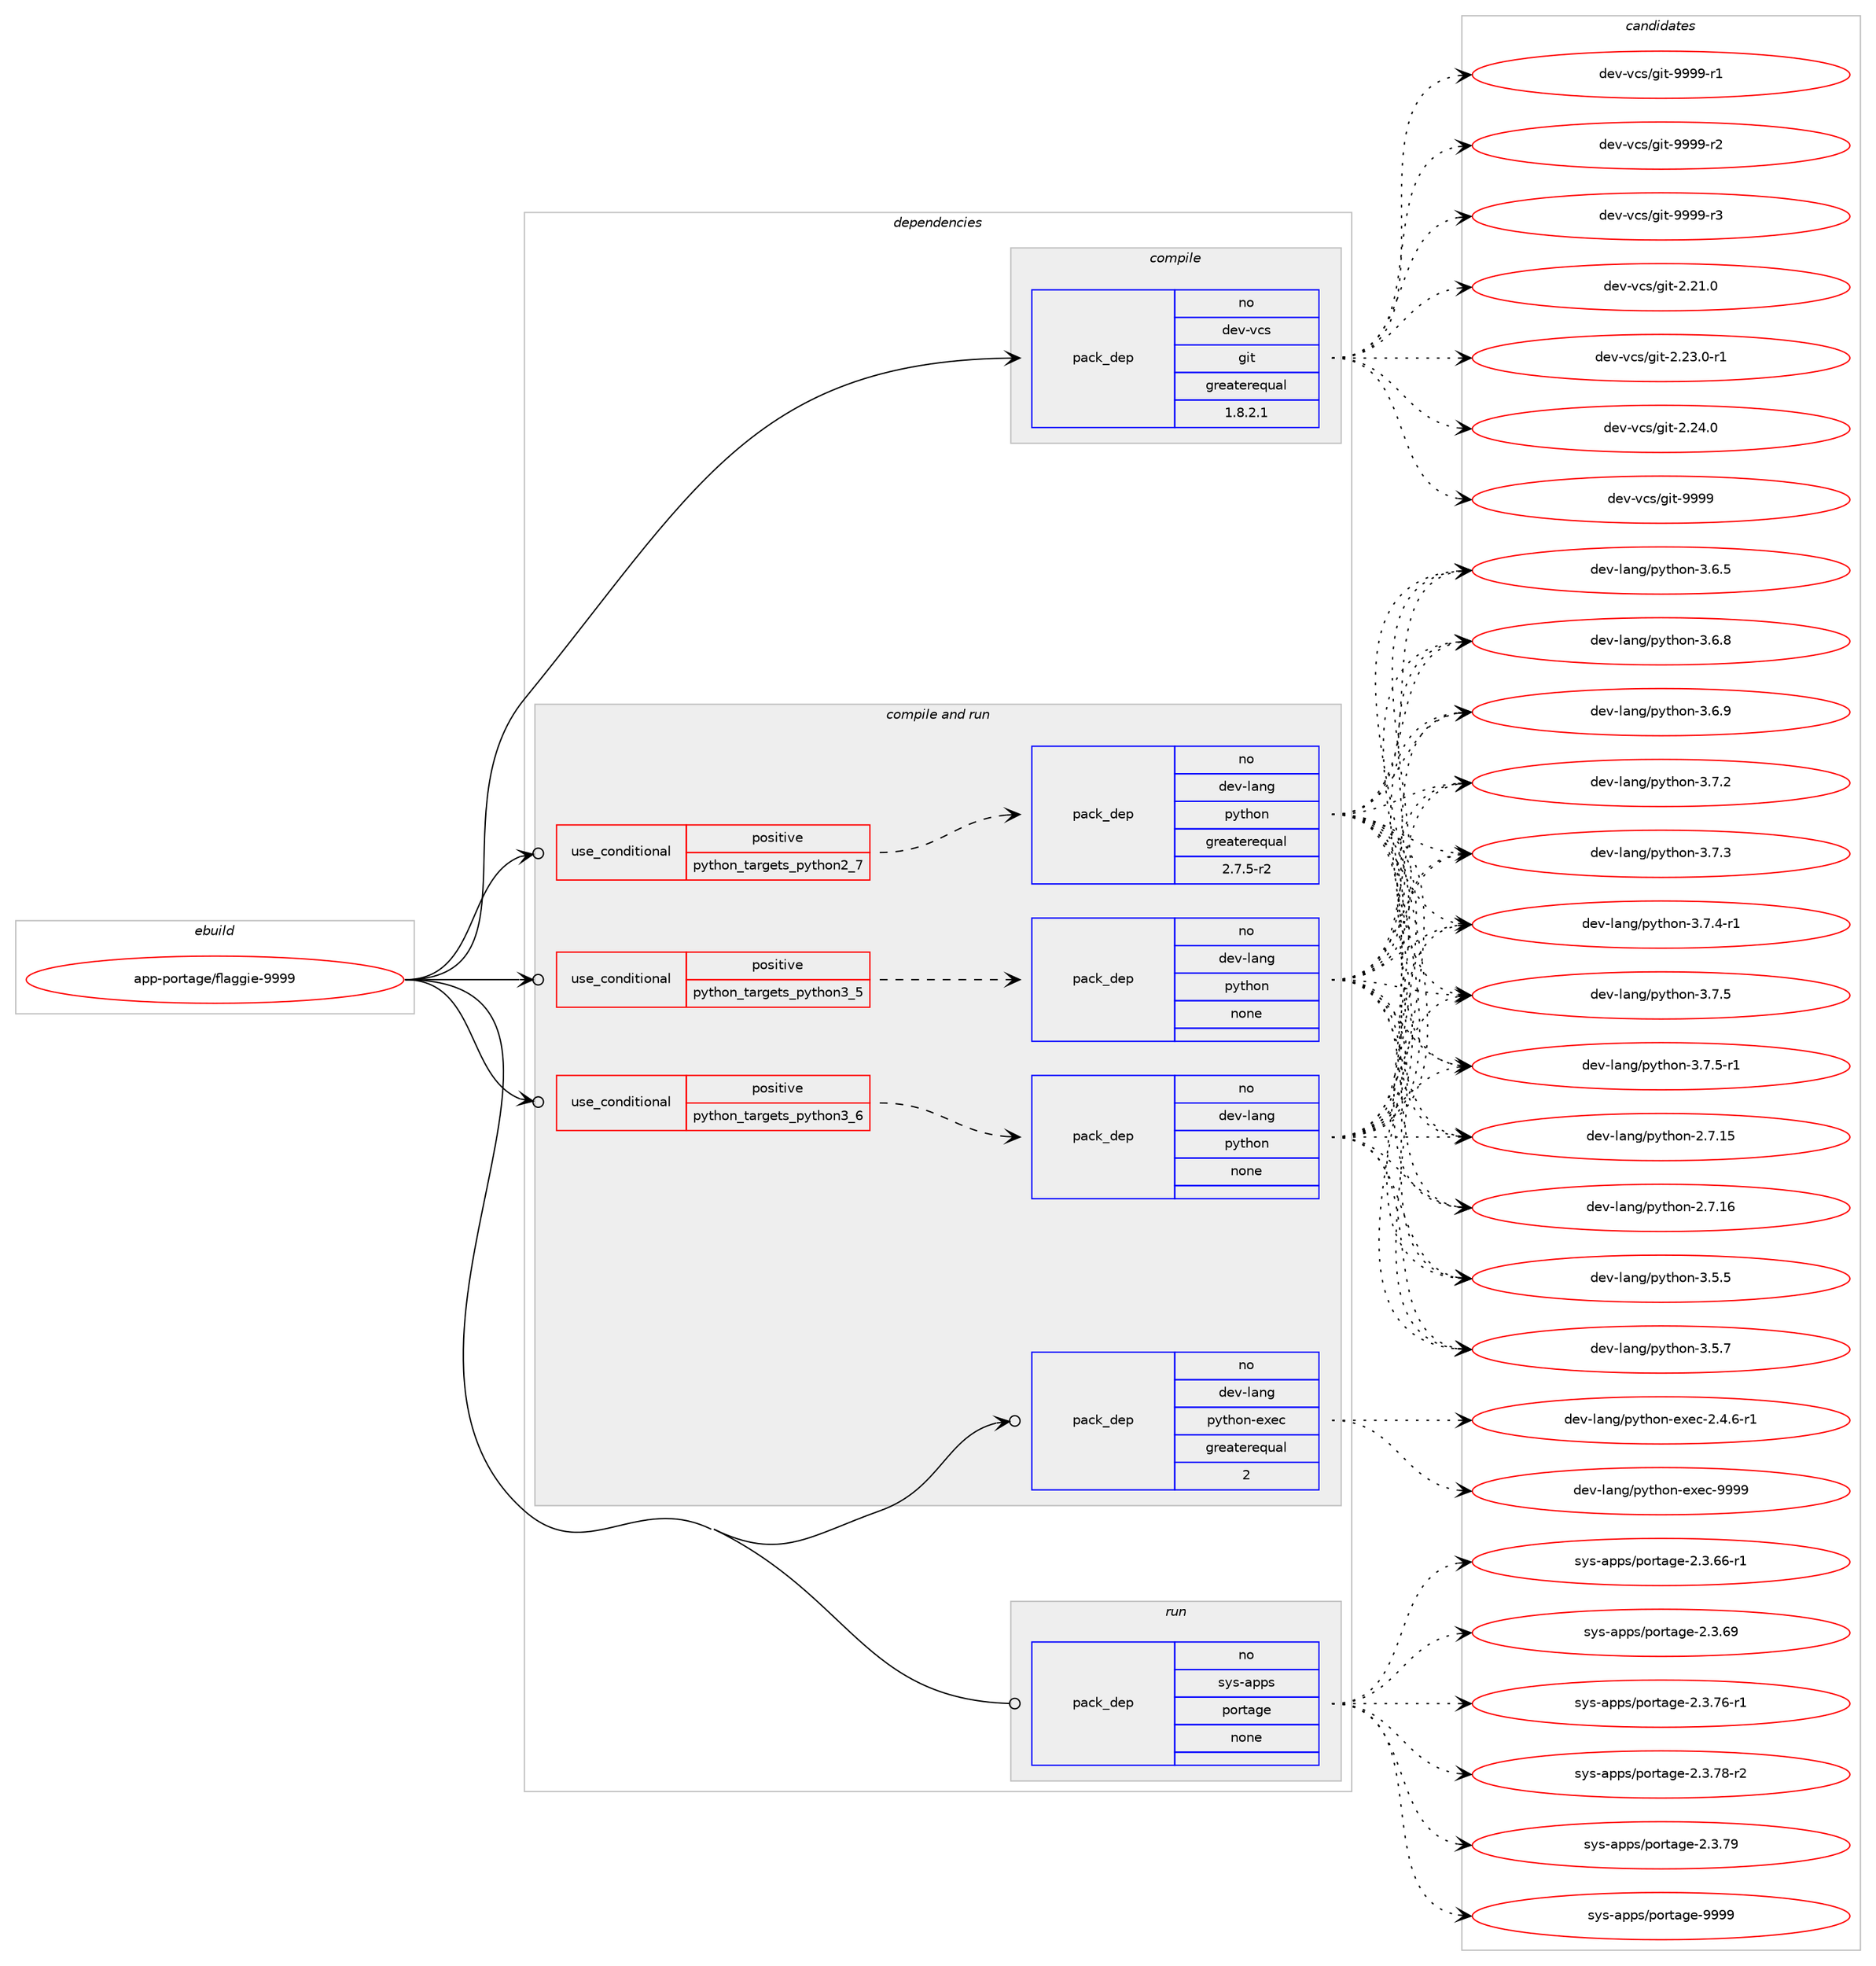 digraph prolog {

# *************
# Graph options
# *************

newrank=true;
concentrate=true;
compound=true;
graph [rankdir=LR,fontname=Helvetica,fontsize=10,ranksep=1.5];#, ranksep=2.5, nodesep=0.2];
edge  [arrowhead=vee];
node  [fontname=Helvetica,fontsize=10];

# **********
# The ebuild
# **********

subgraph cluster_leftcol {
color=gray;
rank=same;
label=<<i>ebuild</i>>;
id [label="app-portage/flaggie-9999", color=red, width=4, href="../app-portage/flaggie-9999.svg"];
}

# ****************
# The dependencies
# ****************

subgraph cluster_midcol {
color=gray;
label=<<i>dependencies</i>>;
subgraph cluster_compile {
fillcolor="#eeeeee";
style=filled;
label=<<i>compile</i>>;
subgraph pack375556 {
dependency505107 [label=<<TABLE BORDER="0" CELLBORDER="1" CELLSPACING="0" CELLPADDING="4" WIDTH="220"><TR><TD ROWSPAN="6" CELLPADDING="30">pack_dep</TD></TR><TR><TD WIDTH="110">no</TD></TR><TR><TD>dev-vcs</TD></TR><TR><TD>git</TD></TR><TR><TD>greaterequal</TD></TR><TR><TD>1.8.2.1</TD></TR></TABLE>>, shape=none, color=blue];
}
id:e -> dependency505107:w [weight=20,style="solid",arrowhead="vee"];
}
subgraph cluster_compileandrun {
fillcolor="#eeeeee";
style=filled;
label=<<i>compile and run</i>>;
subgraph cond120420 {
dependency505108 [label=<<TABLE BORDER="0" CELLBORDER="1" CELLSPACING="0" CELLPADDING="4"><TR><TD ROWSPAN="3" CELLPADDING="10">use_conditional</TD></TR><TR><TD>positive</TD></TR><TR><TD>python_targets_python2_7</TD></TR></TABLE>>, shape=none, color=red];
subgraph pack375557 {
dependency505109 [label=<<TABLE BORDER="0" CELLBORDER="1" CELLSPACING="0" CELLPADDING="4" WIDTH="220"><TR><TD ROWSPAN="6" CELLPADDING="30">pack_dep</TD></TR><TR><TD WIDTH="110">no</TD></TR><TR><TD>dev-lang</TD></TR><TR><TD>python</TD></TR><TR><TD>greaterequal</TD></TR><TR><TD>2.7.5-r2</TD></TR></TABLE>>, shape=none, color=blue];
}
dependency505108:e -> dependency505109:w [weight=20,style="dashed",arrowhead="vee"];
}
id:e -> dependency505108:w [weight=20,style="solid",arrowhead="odotvee"];
subgraph cond120421 {
dependency505110 [label=<<TABLE BORDER="0" CELLBORDER="1" CELLSPACING="0" CELLPADDING="4"><TR><TD ROWSPAN="3" CELLPADDING="10">use_conditional</TD></TR><TR><TD>positive</TD></TR><TR><TD>python_targets_python3_5</TD></TR></TABLE>>, shape=none, color=red];
subgraph pack375558 {
dependency505111 [label=<<TABLE BORDER="0" CELLBORDER="1" CELLSPACING="0" CELLPADDING="4" WIDTH="220"><TR><TD ROWSPAN="6" CELLPADDING="30">pack_dep</TD></TR><TR><TD WIDTH="110">no</TD></TR><TR><TD>dev-lang</TD></TR><TR><TD>python</TD></TR><TR><TD>none</TD></TR><TR><TD></TD></TR></TABLE>>, shape=none, color=blue];
}
dependency505110:e -> dependency505111:w [weight=20,style="dashed",arrowhead="vee"];
}
id:e -> dependency505110:w [weight=20,style="solid",arrowhead="odotvee"];
subgraph cond120422 {
dependency505112 [label=<<TABLE BORDER="0" CELLBORDER="1" CELLSPACING="0" CELLPADDING="4"><TR><TD ROWSPAN="3" CELLPADDING="10">use_conditional</TD></TR><TR><TD>positive</TD></TR><TR><TD>python_targets_python3_6</TD></TR></TABLE>>, shape=none, color=red];
subgraph pack375559 {
dependency505113 [label=<<TABLE BORDER="0" CELLBORDER="1" CELLSPACING="0" CELLPADDING="4" WIDTH="220"><TR><TD ROWSPAN="6" CELLPADDING="30">pack_dep</TD></TR><TR><TD WIDTH="110">no</TD></TR><TR><TD>dev-lang</TD></TR><TR><TD>python</TD></TR><TR><TD>none</TD></TR><TR><TD></TD></TR></TABLE>>, shape=none, color=blue];
}
dependency505112:e -> dependency505113:w [weight=20,style="dashed",arrowhead="vee"];
}
id:e -> dependency505112:w [weight=20,style="solid",arrowhead="odotvee"];
subgraph pack375560 {
dependency505114 [label=<<TABLE BORDER="0" CELLBORDER="1" CELLSPACING="0" CELLPADDING="4" WIDTH="220"><TR><TD ROWSPAN="6" CELLPADDING="30">pack_dep</TD></TR><TR><TD WIDTH="110">no</TD></TR><TR><TD>dev-lang</TD></TR><TR><TD>python-exec</TD></TR><TR><TD>greaterequal</TD></TR><TR><TD>2</TD></TR></TABLE>>, shape=none, color=blue];
}
id:e -> dependency505114:w [weight=20,style="solid",arrowhead="odotvee"];
}
subgraph cluster_run {
fillcolor="#eeeeee";
style=filled;
label=<<i>run</i>>;
subgraph pack375561 {
dependency505115 [label=<<TABLE BORDER="0" CELLBORDER="1" CELLSPACING="0" CELLPADDING="4" WIDTH="220"><TR><TD ROWSPAN="6" CELLPADDING="30">pack_dep</TD></TR><TR><TD WIDTH="110">no</TD></TR><TR><TD>sys-apps</TD></TR><TR><TD>portage</TD></TR><TR><TD>none</TD></TR><TR><TD></TD></TR></TABLE>>, shape=none, color=blue];
}
id:e -> dependency505115:w [weight=20,style="solid",arrowhead="odot"];
}
}

# **************
# The candidates
# **************

subgraph cluster_choices {
rank=same;
color=gray;
label=<<i>candidates</i>>;

subgraph choice375556 {
color=black;
nodesep=1;
choice10010111845118991154710310511645504650494648 [label="dev-vcs/git-2.21.0", color=red, width=4,href="../dev-vcs/git-2.21.0.svg"];
choice100101118451189911547103105116455046505146484511449 [label="dev-vcs/git-2.23.0-r1", color=red, width=4,href="../dev-vcs/git-2.23.0-r1.svg"];
choice10010111845118991154710310511645504650524648 [label="dev-vcs/git-2.24.0", color=red, width=4,href="../dev-vcs/git-2.24.0.svg"];
choice1001011184511899115471031051164557575757 [label="dev-vcs/git-9999", color=red, width=4,href="../dev-vcs/git-9999.svg"];
choice10010111845118991154710310511645575757574511449 [label="dev-vcs/git-9999-r1", color=red, width=4,href="../dev-vcs/git-9999-r1.svg"];
choice10010111845118991154710310511645575757574511450 [label="dev-vcs/git-9999-r2", color=red, width=4,href="../dev-vcs/git-9999-r2.svg"];
choice10010111845118991154710310511645575757574511451 [label="dev-vcs/git-9999-r3", color=red, width=4,href="../dev-vcs/git-9999-r3.svg"];
dependency505107:e -> choice10010111845118991154710310511645504650494648:w [style=dotted,weight="100"];
dependency505107:e -> choice100101118451189911547103105116455046505146484511449:w [style=dotted,weight="100"];
dependency505107:e -> choice10010111845118991154710310511645504650524648:w [style=dotted,weight="100"];
dependency505107:e -> choice1001011184511899115471031051164557575757:w [style=dotted,weight="100"];
dependency505107:e -> choice10010111845118991154710310511645575757574511449:w [style=dotted,weight="100"];
dependency505107:e -> choice10010111845118991154710310511645575757574511450:w [style=dotted,weight="100"];
dependency505107:e -> choice10010111845118991154710310511645575757574511451:w [style=dotted,weight="100"];
}
subgraph choice375557 {
color=black;
nodesep=1;
choice10010111845108971101034711212111610411111045504655464953 [label="dev-lang/python-2.7.15", color=red, width=4,href="../dev-lang/python-2.7.15.svg"];
choice10010111845108971101034711212111610411111045504655464954 [label="dev-lang/python-2.7.16", color=red, width=4,href="../dev-lang/python-2.7.16.svg"];
choice100101118451089711010347112121116104111110455146534653 [label="dev-lang/python-3.5.5", color=red, width=4,href="../dev-lang/python-3.5.5.svg"];
choice100101118451089711010347112121116104111110455146534655 [label="dev-lang/python-3.5.7", color=red, width=4,href="../dev-lang/python-3.5.7.svg"];
choice100101118451089711010347112121116104111110455146544653 [label="dev-lang/python-3.6.5", color=red, width=4,href="../dev-lang/python-3.6.5.svg"];
choice100101118451089711010347112121116104111110455146544656 [label="dev-lang/python-3.6.8", color=red, width=4,href="../dev-lang/python-3.6.8.svg"];
choice100101118451089711010347112121116104111110455146544657 [label="dev-lang/python-3.6.9", color=red, width=4,href="../dev-lang/python-3.6.9.svg"];
choice100101118451089711010347112121116104111110455146554650 [label="dev-lang/python-3.7.2", color=red, width=4,href="../dev-lang/python-3.7.2.svg"];
choice100101118451089711010347112121116104111110455146554651 [label="dev-lang/python-3.7.3", color=red, width=4,href="../dev-lang/python-3.7.3.svg"];
choice1001011184510897110103471121211161041111104551465546524511449 [label="dev-lang/python-3.7.4-r1", color=red, width=4,href="../dev-lang/python-3.7.4-r1.svg"];
choice100101118451089711010347112121116104111110455146554653 [label="dev-lang/python-3.7.5", color=red, width=4,href="../dev-lang/python-3.7.5.svg"];
choice1001011184510897110103471121211161041111104551465546534511449 [label="dev-lang/python-3.7.5-r1", color=red, width=4,href="../dev-lang/python-3.7.5-r1.svg"];
dependency505109:e -> choice10010111845108971101034711212111610411111045504655464953:w [style=dotted,weight="100"];
dependency505109:e -> choice10010111845108971101034711212111610411111045504655464954:w [style=dotted,weight="100"];
dependency505109:e -> choice100101118451089711010347112121116104111110455146534653:w [style=dotted,weight="100"];
dependency505109:e -> choice100101118451089711010347112121116104111110455146534655:w [style=dotted,weight="100"];
dependency505109:e -> choice100101118451089711010347112121116104111110455146544653:w [style=dotted,weight="100"];
dependency505109:e -> choice100101118451089711010347112121116104111110455146544656:w [style=dotted,weight="100"];
dependency505109:e -> choice100101118451089711010347112121116104111110455146544657:w [style=dotted,weight="100"];
dependency505109:e -> choice100101118451089711010347112121116104111110455146554650:w [style=dotted,weight="100"];
dependency505109:e -> choice100101118451089711010347112121116104111110455146554651:w [style=dotted,weight="100"];
dependency505109:e -> choice1001011184510897110103471121211161041111104551465546524511449:w [style=dotted,weight="100"];
dependency505109:e -> choice100101118451089711010347112121116104111110455146554653:w [style=dotted,weight="100"];
dependency505109:e -> choice1001011184510897110103471121211161041111104551465546534511449:w [style=dotted,weight="100"];
}
subgraph choice375558 {
color=black;
nodesep=1;
choice10010111845108971101034711212111610411111045504655464953 [label="dev-lang/python-2.7.15", color=red, width=4,href="../dev-lang/python-2.7.15.svg"];
choice10010111845108971101034711212111610411111045504655464954 [label="dev-lang/python-2.7.16", color=red, width=4,href="../dev-lang/python-2.7.16.svg"];
choice100101118451089711010347112121116104111110455146534653 [label="dev-lang/python-3.5.5", color=red, width=4,href="../dev-lang/python-3.5.5.svg"];
choice100101118451089711010347112121116104111110455146534655 [label="dev-lang/python-3.5.7", color=red, width=4,href="../dev-lang/python-3.5.7.svg"];
choice100101118451089711010347112121116104111110455146544653 [label="dev-lang/python-3.6.5", color=red, width=4,href="../dev-lang/python-3.6.5.svg"];
choice100101118451089711010347112121116104111110455146544656 [label="dev-lang/python-3.6.8", color=red, width=4,href="../dev-lang/python-3.6.8.svg"];
choice100101118451089711010347112121116104111110455146544657 [label="dev-lang/python-3.6.9", color=red, width=4,href="../dev-lang/python-3.6.9.svg"];
choice100101118451089711010347112121116104111110455146554650 [label="dev-lang/python-3.7.2", color=red, width=4,href="../dev-lang/python-3.7.2.svg"];
choice100101118451089711010347112121116104111110455146554651 [label="dev-lang/python-3.7.3", color=red, width=4,href="../dev-lang/python-3.7.3.svg"];
choice1001011184510897110103471121211161041111104551465546524511449 [label="dev-lang/python-3.7.4-r1", color=red, width=4,href="../dev-lang/python-3.7.4-r1.svg"];
choice100101118451089711010347112121116104111110455146554653 [label="dev-lang/python-3.7.5", color=red, width=4,href="../dev-lang/python-3.7.5.svg"];
choice1001011184510897110103471121211161041111104551465546534511449 [label="dev-lang/python-3.7.5-r1", color=red, width=4,href="../dev-lang/python-3.7.5-r1.svg"];
dependency505111:e -> choice10010111845108971101034711212111610411111045504655464953:w [style=dotted,weight="100"];
dependency505111:e -> choice10010111845108971101034711212111610411111045504655464954:w [style=dotted,weight="100"];
dependency505111:e -> choice100101118451089711010347112121116104111110455146534653:w [style=dotted,weight="100"];
dependency505111:e -> choice100101118451089711010347112121116104111110455146534655:w [style=dotted,weight="100"];
dependency505111:e -> choice100101118451089711010347112121116104111110455146544653:w [style=dotted,weight="100"];
dependency505111:e -> choice100101118451089711010347112121116104111110455146544656:w [style=dotted,weight="100"];
dependency505111:e -> choice100101118451089711010347112121116104111110455146544657:w [style=dotted,weight="100"];
dependency505111:e -> choice100101118451089711010347112121116104111110455146554650:w [style=dotted,weight="100"];
dependency505111:e -> choice100101118451089711010347112121116104111110455146554651:w [style=dotted,weight="100"];
dependency505111:e -> choice1001011184510897110103471121211161041111104551465546524511449:w [style=dotted,weight="100"];
dependency505111:e -> choice100101118451089711010347112121116104111110455146554653:w [style=dotted,weight="100"];
dependency505111:e -> choice1001011184510897110103471121211161041111104551465546534511449:w [style=dotted,weight="100"];
}
subgraph choice375559 {
color=black;
nodesep=1;
choice10010111845108971101034711212111610411111045504655464953 [label="dev-lang/python-2.7.15", color=red, width=4,href="../dev-lang/python-2.7.15.svg"];
choice10010111845108971101034711212111610411111045504655464954 [label="dev-lang/python-2.7.16", color=red, width=4,href="../dev-lang/python-2.7.16.svg"];
choice100101118451089711010347112121116104111110455146534653 [label="dev-lang/python-3.5.5", color=red, width=4,href="../dev-lang/python-3.5.5.svg"];
choice100101118451089711010347112121116104111110455146534655 [label="dev-lang/python-3.5.7", color=red, width=4,href="../dev-lang/python-3.5.7.svg"];
choice100101118451089711010347112121116104111110455146544653 [label="dev-lang/python-3.6.5", color=red, width=4,href="../dev-lang/python-3.6.5.svg"];
choice100101118451089711010347112121116104111110455146544656 [label="dev-lang/python-3.6.8", color=red, width=4,href="../dev-lang/python-3.6.8.svg"];
choice100101118451089711010347112121116104111110455146544657 [label="dev-lang/python-3.6.9", color=red, width=4,href="../dev-lang/python-3.6.9.svg"];
choice100101118451089711010347112121116104111110455146554650 [label="dev-lang/python-3.7.2", color=red, width=4,href="../dev-lang/python-3.7.2.svg"];
choice100101118451089711010347112121116104111110455146554651 [label="dev-lang/python-3.7.3", color=red, width=4,href="../dev-lang/python-3.7.3.svg"];
choice1001011184510897110103471121211161041111104551465546524511449 [label="dev-lang/python-3.7.4-r1", color=red, width=4,href="../dev-lang/python-3.7.4-r1.svg"];
choice100101118451089711010347112121116104111110455146554653 [label="dev-lang/python-3.7.5", color=red, width=4,href="../dev-lang/python-3.7.5.svg"];
choice1001011184510897110103471121211161041111104551465546534511449 [label="dev-lang/python-3.7.5-r1", color=red, width=4,href="../dev-lang/python-3.7.5-r1.svg"];
dependency505113:e -> choice10010111845108971101034711212111610411111045504655464953:w [style=dotted,weight="100"];
dependency505113:e -> choice10010111845108971101034711212111610411111045504655464954:w [style=dotted,weight="100"];
dependency505113:e -> choice100101118451089711010347112121116104111110455146534653:w [style=dotted,weight="100"];
dependency505113:e -> choice100101118451089711010347112121116104111110455146534655:w [style=dotted,weight="100"];
dependency505113:e -> choice100101118451089711010347112121116104111110455146544653:w [style=dotted,weight="100"];
dependency505113:e -> choice100101118451089711010347112121116104111110455146544656:w [style=dotted,weight="100"];
dependency505113:e -> choice100101118451089711010347112121116104111110455146544657:w [style=dotted,weight="100"];
dependency505113:e -> choice100101118451089711010347112121116104111110455146554650:w [style=dotted,weight="100"];
dependency505113:e -> choice100101118451089711010347112121116104111110455146554651:w [style=dotted,weight="100"];
dependency505113:e -> choice1001011184510897110103471121211161041111104551465546524511449:w [style=dotted,weight="100"];
dependency505113:e -> choice100101118451089711010347112121116104111110455146554653:w [style=dotted,weight="100"];
dependency505113:e -> choice1001011184510897110103471121211161041111104551465546534511449:w [style=dotted,weight="100"];
}
subgraph choice375560 {
color=black;
nodesep=1;
choice10010111845108971101034711212111610411111045101120101994550465246544511449 [label="dev-lang/python-exec-2.4.6-r1", color=red, width=4,href="../dev-lang/python-exec-2.4.6-r1.svg"];
choice10010111845108971101034711212111610411111045101120101994557575757 [label="dev-lang/python-exec-9999", color=red, width=4,href="../dev-lang/python-exec-9999.svg"];
dependency505114:e -> choice10010111845108971101034711212111610411111045101120101994550465246544511449:w [style=dotted,weight="100"];
dependency505114:e -> choice10010111845108971101034711212111610411111045101120101994557575757:w [style=dotted,weight="100"];
}
subgraph choice375561 {
color=black;
nodesep=1;
choice11512111545971121121154711211111411697103101455046514654544511449 [label="sys-apps/portage-2.3.66-r1", color=red, width=4,href="../sys-apps/portage-2.3.66-r1.svg"];
choice1151211154597112112115471121111141169710310145504651465457 [label="sys-apps/portage-2.3.69", color=red, width=4,href="../sys-apps/portage-2.3.69.svg"];
choice11512111545971121121154711211111411697103101455046514655544511449 [label="sys-apps/portage-2.3.76-r1", color=red, width=4,href="../sys-apps/portage-2.3.76-r1.svg"];
choice11512111545971121121154711211111411697103101455046514655564511450 [label="sys-apps/portage-2.3.78-r2", color=red, width=4,href="../sys-apps/portage-2.3.78-r2.svg"];
choice1151211154597112112115471121111141169710310145504651465557 [label="sys-apps/portage-2.3.79", color=red, width=4,href="../sys-apps/portage-2.3.79.svg"];
choice115121115459711211211547112111114116971031014557575757 [label="sys-apps/portage-9999", color=red, width=4,href="../sys-apps/portage-9999.svg"];
dependency505115:e -> choice11512111545971121121154711211111411697103101455046514654544511449:w [style=dotted,weight="100"];
dependency505115:e -> choice1151211154597112112115471121111141169710310145504651465457:w [style=dotted,weight="100"];
dependency505115:e -> choice11512111545971121121154711211111411697103101455046514655544511449:w [style=dotted,weight="100"];
dependency505115:e -> choice11512111545971121121154711211111411697103101455046514655564511450:w [style=dotted,weight="100"];
dependency505115:e -> choice1151211154597112112115471121111141169710310145504651465557:w [style=dotted,weight="100"];
dependency505115:e -> choice115121115459711211211547112111114116971031014557575757:w [style=dotted,weight="100"];
}
}

}

